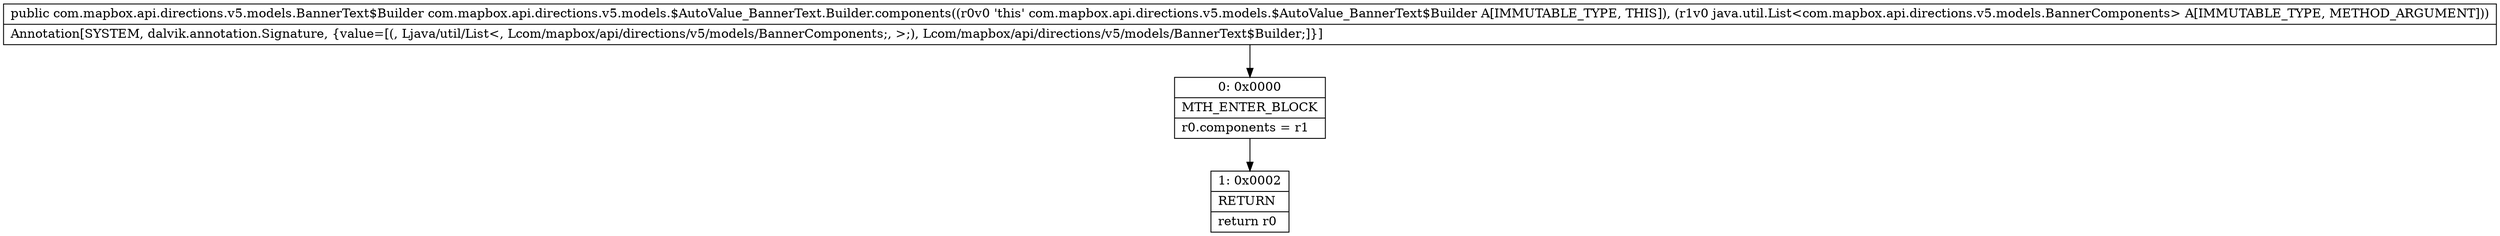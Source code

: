 digraph "CFG forcom.mapbox.api.directions.v5.models.$AutoValue_BannerText.Builder.components(Ljava\/util\/List;)Lcom\/mapbox\/api\/directions\/v5\/models\/BannerText$Builder;" {
Node_0 [shape=record,label="{0\:\ 0x0000|MTH_ENTER_BLOCK\l|r0.components = r1\l}"];
Node_1 [shape=record,label="{1\:\ 0x0002|RETURN\l|return r0\l}"];
MethodNode[shape=record,label="{public com.mapbox.api.directions.v5.models.BannerText$Builder com.mapbox.api.directions.v5.models.$AutoValue_BannerText.Builder.components((r0v0 'this' com.mapbox.api.directions.v5.models.$AutoValue_BannerText$Builder A[IMMUTABLE_TYPE, THIS]), (r1v0 java.util.List\<com.mapbox.api.directions.v5.models.BannerComponents\> A[IMMUTABLE_TYPE, METHOD_ARGUMENT]))  | Annotation[SYSTEM, dalvik.annotation.Signature, \{value=[(, Ljava\/util\/List\<, Lcom\/mapbox\/api\/directions\/v5\/models\/BannerComponents;, \>;), Lcom\/mapbox\/api\/directions\/v5\/models\/BannerText$Builder;]\}]\l}"];
MethodNode -> Node_0;
Node_0 -> Node_1;
}

